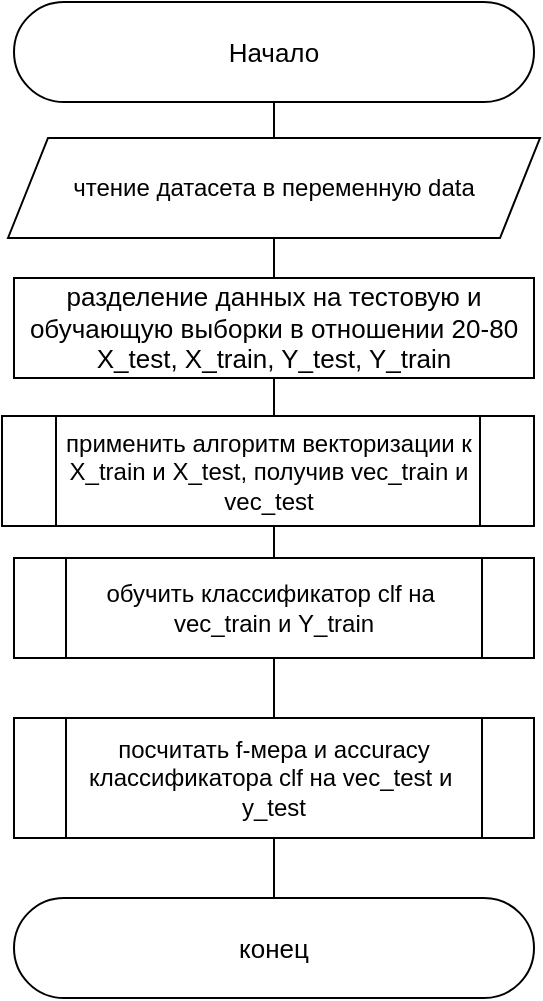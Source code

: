 <mxfile version="24.0.7" type="google">
  <diagram name="Страница — 1" id="pbxnNYsJr7Ph7u4g-c0P">
    <mxGraphModel grid="1" page="1" gridSize="10" guides="1" tooltips="1" connect="1" arrows="1" fold="1" pageScale="1" pageWidth="827" pageHeight="1169" math="0" shadow="0">
      <root>
        <mxCell id="0" />
        <mxCell id="1" parent="0" />
        <mxCell id="NlJpWXvPQym4qLeLgdpr-21" value="" style="endArrow=none;html=1;rounded=0;entryX=0.5;entryY=1;entryDx=0;entryDy=0;" edge="1" parent="1" target="NlJpWXvPQym4qLeLgdpr-19">
          <mxGeometry width="50" height="50" relative="1" as="geometry">
            <mxPoint x="430" y="440" as="sourcePoint" />
            <mxPoint x="430" y="50" as="targetPoint" />
          </mxGeometry>
        </mxCell>
        <mxCell id="NlJpWXvPQym4qLeLgdpr-1" value="" style="endArrow=none;html=1;rounded=0;entryX=0.5;entryY=1;entryDx=0;entryDy=0;exitX=0.5;exitY=0;exitDx=0;exitDy=0;" edge="1" parent="1" source="NlJpWXvPQym4qLeLgdpr-4" target="NlJpWXvPQym4qLeLgdpr-2">
          <mxGeometry width="50" height="50" relative="1" as="geometry">
            <mxPoint x="480" y="240" as="sourcePoint" />
            <mxPoint x="530" y="190" as="targetPoint" />
          </mxGeometry>
        </mxCell>
        <mxCell id="NlJpWXvPQym4qLeLgdpr-2" value="Начало" style="rounded=1;whiteSpace=wrap;html=1;arcSize=50;fontSize=13;" vertex="1" parent="1">
          <mxGeometry x="300" y="-8" width="260" height="50" as="geometry" />
        </mxCell>
        <mxCell id="NlJpWXvPQym4qLeLgdpr-4" value="разделение данных на тестовую и обучающую выборки в отношении 20-80 X_test, X_train, Y_test, Y_train" style="rounded=0;whiteSpace=wrap;html=1;fontSize=13;" vertex="1" parent="1">
          <mxGeometry x="300" y="130" width="260" height="50" as="geometry" />
        </mxCell>
        <mxCell id="NlJpWXvPQym4qLeLgdpr-6" value="обучить классификатор clf на&amp;nbsp; vec_train и Y_train" style="shape=process;whiteSpace=wrap;html=1;backgroundOutline=1;" vertex="1" parent="1">
          <mxGeometry x="300" y="270" width="260" height="50" as="geometry" />
        </mxCell>
        <mxCell id="NlJpWXvPQym4qLeLgdpr-19" value="чтение датасета в переменную data" style="shape=parallelogram;perimeter=parallelogramPerimeter;whiteSpace=wrap;html=1;fixedSize=1;" vertex="1" parent="1">
          <mxGeometry x="297" y="60" width="266" height="50" as="geometry" />
        </mxCell>
        <mxCell id="NlJpWXvPQym4qLeLgdpr-22" value="применить алгоритм векторизации к X_train и X_test, получив vec_train и vec_test" style="shape=process;whiteSpace=wrap;html=1;backgroundOutline=1;" vertex="1" parent="1">
          <mxGeometry x="294" y="199" width="266" height="55" as="geometry" />
        </mxCell>
        <mxCell id="NlJpWXvPQym4qLeLgdpr-24" value="посчитать f-мера и accuracy классификатора clf на vec_test и&amp;nbsp; y_test" style="shape=process;whiteSpace=wrap;html=1;backgroundOutline=1;" vertex="1" parent="1">
          <mxGeometry x="300" y="350" width="260" height="60" as="geometry" />
        </mxCell>
        <mxCell id="NlJpWXvPQym4qLeLgdpr-25" value="конец" style="rounded=1;whiteSpace=wrap;html=1;arcSize=50;fontSize=13;" vertex="1" parent="1">
          <mxGeometry x="300" y="440" width="260" height="50" as="geometry" />
        </mxCell>
      </root>
    </mxGraphModel>
  </diagram>
</mxfile>
